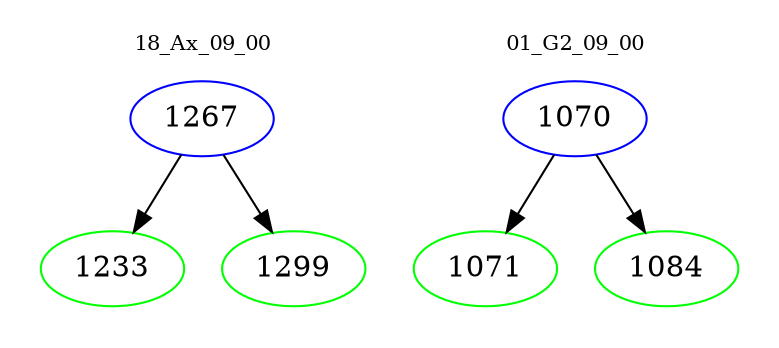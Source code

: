 digraph{
subgraph cluster_0 {
color = white
label = "18_Ax_09_00";
fontsize=10;
T0_1267 [label="1267", color="blue"]
T0_1267 -> T0_1233 [color="black"]
T0_1233 [label="1233", color="green"]
T0_1267 -> T0_1299 [color="black"]
T0_1299 [label="1299", color="green"]
}
subgraph cluster_1 {
color = white
label = "01_G2_09_00";
fontsize=10;
T1_1070 [label="1070", color="blue"]
T1_1070 -> T1_1071 [color="black"]
T1_1071 [label="1071", color="green"]
T1_1070 -> T1_1084 [color="black"]
T1_1084 [label="1084", color="green"]
}
}
